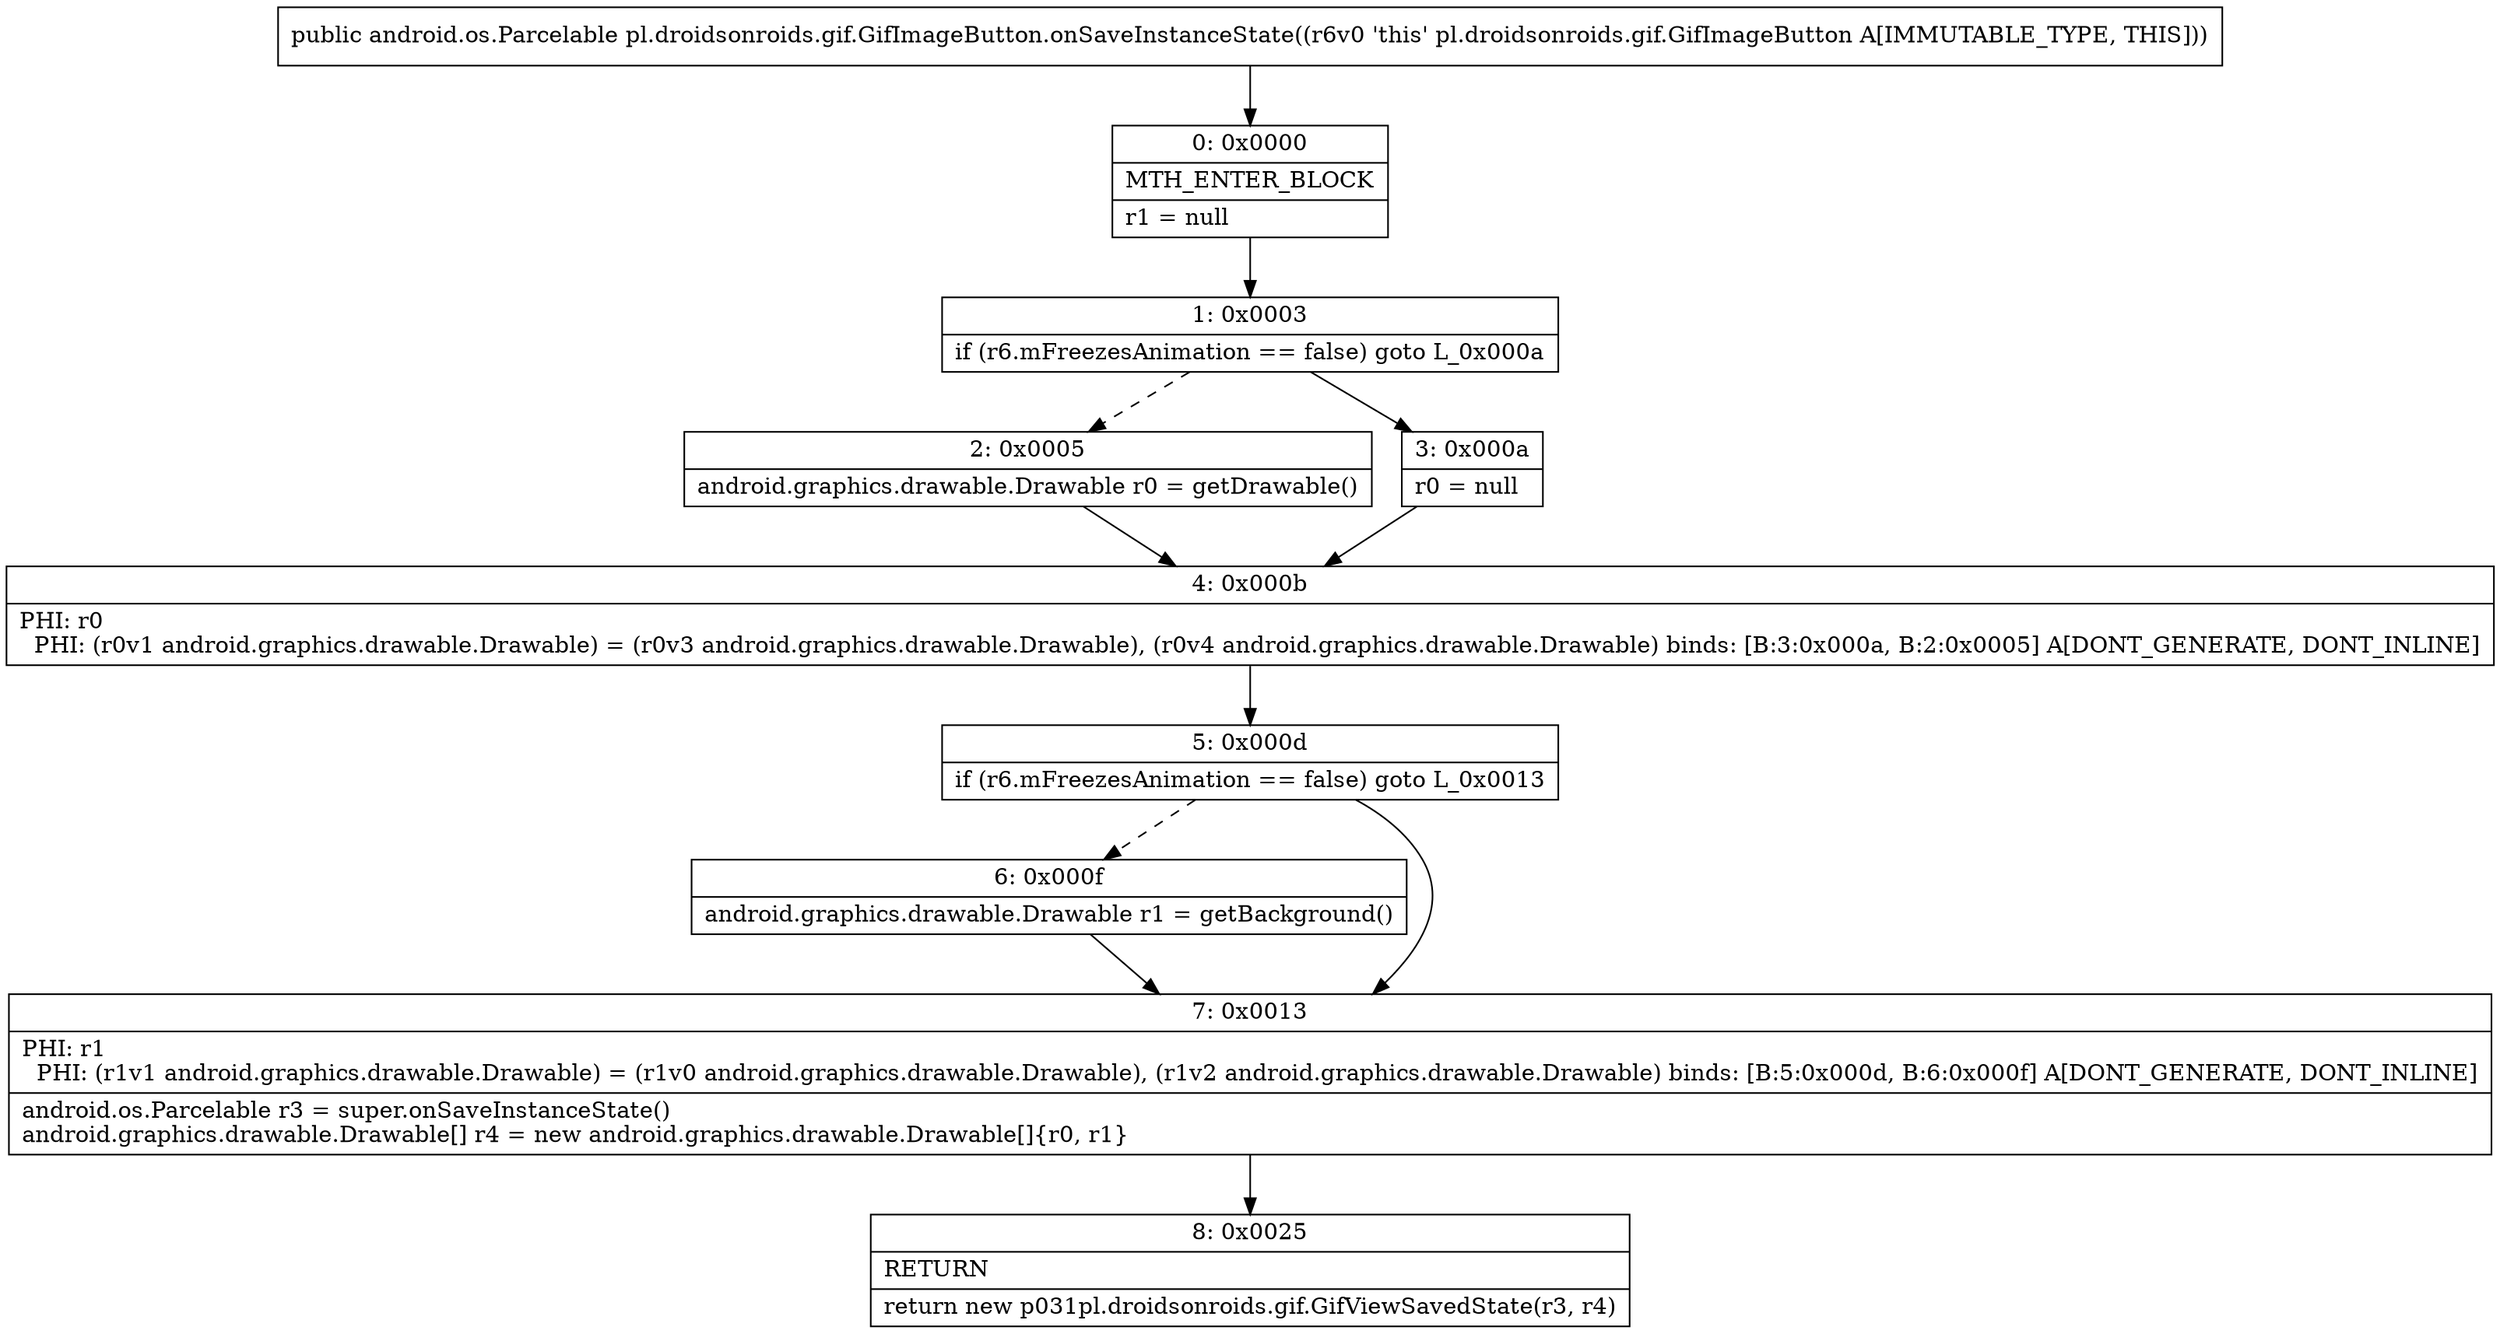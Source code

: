 digraph "CFG forpl.droidsonroids.gif.GifImageButton.onSaveInstanceState()Landroid\/os\/Parcelable;" {
Node_0 [shape=record,label="{0\:\ 0x0000|MTH_ENTER_BLOCK\l|r1 = null\l}"];
Node_1 [shape=record,label="{1\:\ 0x0003|if (r6.mFreezesAnimation == false) goto L_0x000a\l}"];
Node_2 [shape=record,label="{2\:\ 0x0005|android.graphics.drawable.Drawable r0 = getDrawable()\l}"];
Node_3 [shape=record,label="{3\:\ 0x000a|r0 = null\l}"];
Node_4 [shape=record,label="{4\:\ 0x000b|PHI: r0 \l  PHI: (r0v1 android.graphics.drawable.Drawable) = (r0v3 android.graphics.drawable.Drawable), (r0v4 android.graphics.drawable.Drawable) binds: [B:3:0x000a, B:2:0x0005] A[DONT_GENERATE, DONT_INLINE]\l}"];
Node_5 [shape=record,label="{5\:\ 0x000d|if (r6.mFreezesAnimation == false) goto L_0x0013\l}"];
Node_6 [shape=record,label="{6\:\ 0x000f|android.graphics.drawable.Drawable r1 = getBackground()\l}"];
Node_7 [shape=record,label="{7\:\ 0x0013|PHI: r1 \l  PHI: (r1v1 android.graphics.drawable.Drawable) = (r1v0 android.graphics.drawable.Drawable), (r1v2 android.graphics.drawable.Drawable) binds: [B:5:0x000d, B:6:0x000f] A[DONT_GENERATE, DONT_INLINE]\l|android.os.Parcelable r3 = super.onSaveInstanceState()\landroid.graphics.drawable.Drawable[] r4 = new android.graphics.drawable.Drawable[]\{r0, r1\}\l}"];
Node_8 [shape=record,label="{8\:\ 0x0025|RETURN\l|return new p031pl.droidsonroids.gif.GifViewSavedState(r3, r4)\l}"];
MethodNode[shape=record,label="{public android.os.Parcelable pl.droidsonroids.gif.GifImageButton.onSaveInstanceState((r6v0 'this' pl.droidsonroids.gif.GifImageButton A[IMMUTABLE_TYPE, THIS])) }"];
MethodNode -> Node_0;
Node_0 -> Node_1;
Node_1 -> Node_2[style=dashed];
Node_1 -> Node_3;
Node_2 -> Node_4;
Node_3 -> Node_4;
Node_4 -> Node_5;
Node_5 -> Node_6[style=dashed];
Node_5 -> Node_7;
Node_6 -> Node_7;
Node_7 -> Node_8;
}

